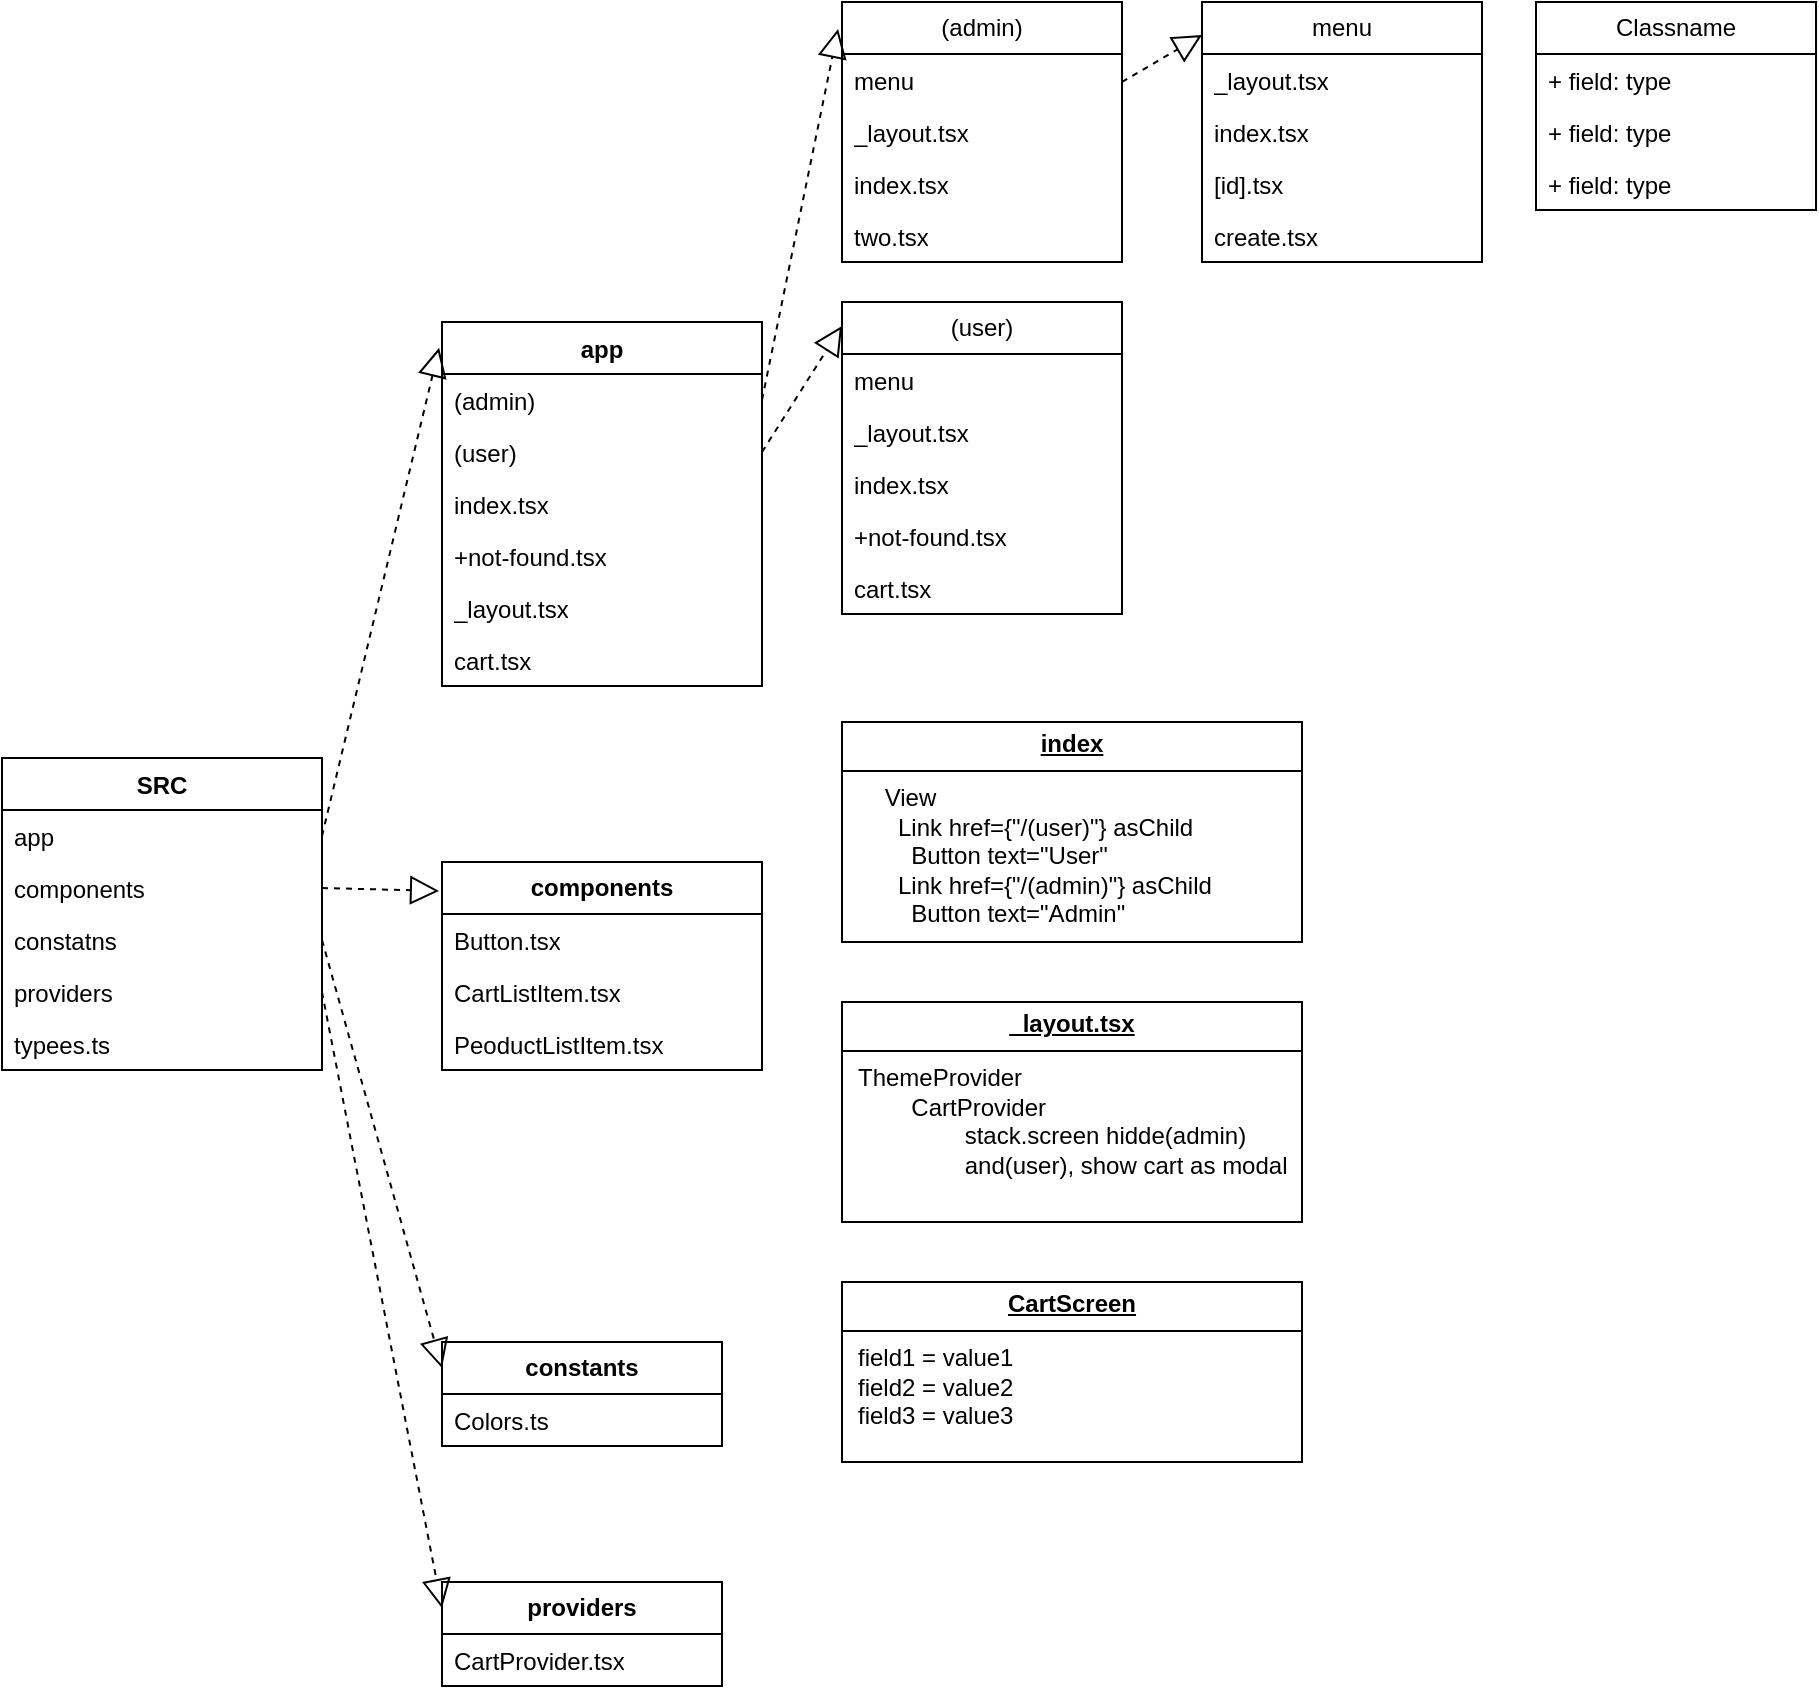 <mxfile version="24.0.4" type="github">
  <diagram id="C5RBs43oDa-KdzZeNtuy" name="Page-1">
    <mxGraphModel dx="369" dy="664" grid="1" gridSize="10" guides="1" tooltips="1" connect="1" arrows="1" fold="1" page="1" pageScale="1" pageWidth="827" pageHeight="1169" math="0" shadow="0">
      <root>
        <mxCell id="WIyWlLk6GJQsqaUBKTNV-0" />
        <mxCell id="WIyWlLk6GJQsqaUBKTNV-1" parent="WIyWlLk6GJQsqaUBKTNV-0" />
        <mxCell id="7DKWtnM72iD58uDvNaHA-1" value="SRC" style="swimlane;fontStyle=1;align=center;verticalAlign=top;childLayout=stackLayout;horizontal=1;startSize=26;horizontalStack=0;resizeParent=1;resizeParentMax=0;resizeLast=0;collapsible=1;marginBottom=0;whiteSpace=wrap;html=1;" vertex="1" parent="WIyWlLk6GJQsqaUBKTNV-1">
          <mxGeometry x="60" y="408" width="160" height="156" as="geometry" />
        </mxCell>
        <mxCell id="7DKWtnM72iD58uDvNaHA-2" value="app" style="text;strokeColor=none;fillColor=none;align=left;verticalAlign=top;spacingLeft=4;spacingRight=4;overflow=hidden;rotatable=0;points=[[0,0.5],[1,0.5]];portConstraint=eastwest;whiteSpace=wrap;html=1;" vertex="1" parent="7DKWtnM72iD58uDvNaHA-1">
          <mxGeometry y="26" width="160" height="26" as="geometry" />
        </mxCell>
        <mxCell id="7DKWtnM72iD58uDvNaHA-4" value="components" style="text;align=left;verticalAlign=top;spacingLeft=4;spacingRight=4;overflow=hidden;rotatable=0;points=[[0,0.5],[1,0.5]];portConstraint=eastwest;whiteSpace=wrap;html=1;" vertex="1" parent="7DKWtnM72iD58uDvNaHA-1">
          <mxGeometry y="52" width="160" height="26" as="geometry" />
        </mxCell>
        <mxCell id="7DKWtnM72iD58uDvNaHA-6" value="constatns&lt;span style=&quot;white-space: pre;&quot;&gt;&#x9;&lt;/span&gt;" style="text;strokeColor=none;fillColor=none;align=left;verticalAlign=top;spacingLeft=4;spacingRight=4;overflow=hidden;rotatable=0;points=[[0,0.5],[1,0.5]];portConstraint=eastwest;whiteSpace=wrap;html=1;" vertex="1" parent="7DKWtnM72iD58uDvNaHA-1">
          <mxGeometry y="78" width="160" height="26" as="geometry" />
        </mxCell>
        <mxCell id="7DKWtnM72iD58uDvNaHA-5" value="providers" style="text;strokeColor=none;fillColor=none;align=left;verticalAlign=top;spacingLeft=4;spacingRight=4;overflow=hidden;rotatable=0;points=[[0,0.5],[1,0.5]];portConstraint=eastwest;whiteSpace=wrap;html=1;" vertex="1" parent="7DKWtnM72iD58uDvNaHA-1">
          <mxGeometry y="104" width="160" height="26" as="geometry" />
        </mxCell>
        <mxCell id="7DKWtnM72iD58uDvNaHA-7" value="typees.ts" style="text;strokeColor=none;fillColor=none;align=left;verticalAlign=top;spacingLeft=4;spacingRight=4;overflow=hidden;rotatable=0;points=[[0,0.5],[1,0.5]];portConstraint=eastwest;whiteSpace=wrap;html=1;" vertex="1" parent="7DKWtnM72iD58uDvNaHA-1">
          <mxGeometry y="130" width="160" height="26" as="geometry" />
        </mxCell>
        <mxCell id="7DKWtnM72iD58uDvNaHA-8" value="app" style="swimlane;fontStyle=1;align=center;verticalAlign=top;childLayout=stackLayout;horizontal=1;startSize=26;horizontalStack=0;resizeParent=1;resizeParentMax=0;resizeLast=0;collapsible=1;marginBottom=0;whiteSpace=wrap;html=1;" vertex="1" parent="WIyWlLk6GJQsqaUBKTNV-1">
          <mxGeometry x="280" y="190" width="160" height="182" as="geometry" />
        </mxCell>
        <mxCell id="7DKWtnM72iD58uDvNaHA-9" value="(admin)" style="text;strokeColor=none;fillColor=none;align=left;verticalAlign=top;spacingLeft=4;spacingRight=4;overflow=hidden;rotatable=0;points=[[0,0.5],[1,0.5]];portConstraint=eastwest;whiteSpace=wrap;html=1;" vertex="1" parent="7DKWtnM72iD58uDvNaHA-8">
          <mxGeometry y="26" width="160" height="26" as="geometry" />
        </mxCell>
        <mxCell id="7DKWtnM72iD58uDvNaHA-11" value="(user)" style="text;strokeColor=none;fillColor=none;align=left;verticalAlign=top;spacingLeft=4;spacingRight=4;overflow=hidden;rotatable=0;points=[[0,0.5],[1,0.5]];portConstraint=eastwest;whiteSpace=wrap;html=1;" vertex="1" parent="7DKWtnM72iD58uDvNaHA-8">
          <mxGeometry y="52" width="160" height="26" as="geometry" />
        </mxCell>
        <mxCell id="7DKWtnM72iD58uDvNaHA-12" value="index.tsx" style="text;strokeColor=none;fillColor=none;align=left;verticalAlign=top;spacingLeft=4;spacingRight=4;overflow=hidden;rotatable=0;points=[[0,0.5],[1,0.5]];portConstraint=eastwest;whiteSpace=wrap;html=1;" vertex="1" parent="7DKWtnM72iD58uDvNaHA-8">
          <mxGeometry y="78" width="160" height="26" as="geometry" />
        </mxCell>
        <mxCell id="7DKWtnM72iD58uDvNaHA-15" value="+not-found.tsx" style="text;strokeColor=none;fillColor=none;align=left;verticalAlign=top;spacingLeft=4;spacingRight=4;overflow=hidden;rotatable=0;points=[[0,0.5],[1,0.5]];portConstraint=eastwest;whiteSpace=wrap;html=1;" vertex="1" parent="7DKWtnM72iD58uDvNaHA-8">
          <mxGeometry y="104" width="160" height="26" as="geometry" />
        </mxCell>
        <mxCell id="7DKWtnM72iD58uDvNaHA-14" value="_layout.tsx" style="text;strokeColor=none;fillColor=none;align=left;verticalAlign=top;spacingLeft=4;spacingRight=4;overflow=hidden;rotatable=0;points=[[0,0.5],[1,0.5]];portConstraint=eastwest;whiteSpace=wrap;html=1;" vertex="1" parent="7DKWtnM72iD58uDvNaHA-8">
          <mxGeometry y="130" width="160" height="26" as="geometry" />
        </mxCell>
        <mxCell id="7DKWtnM72iD58uDvNaHA-13" value="cart.tsx" style="text;strokeColor=none;fillColor=none;align=left;verticalAlign=top;spacingLeft=4;spacingRight=4;overflow=hidden;rotatable=0;points=[[0,0.5],[1,0.5]];portConstraint=eastwest;whiteSpace=wrap;html=1;" vertex="1" parent="7DKWtnM72iD58uDvNaHA-8">
          <mxGeometry y="156" width="160" height="26" as="geometry" />
        </mxCell>
        <mxCell id="7DKWtnM72iD58uDvNaHA-20" value="&lt;b&gt;components&lt;/b&gt;" style="swimlane;fontStyle=0;childLayout=stackLayout;horizontal=1;startSize=26;fillColor=none;horizontalStack=0;resizeParent=1;resizeParentMax=0;resizeLast=0;collapsible=1;marginBottom=0;whiteSpace=wrap;html=1;" vertex="1" parent="WIyWlLk6GJQsqaUBKTNV-1">
          <mxGeometry x="280" y="460" width="160" height="104" as="geometry" />
        </mxCell>
        <mxCell id="7DKWtnM72iD58uDvNaHA-21" value="Button.tsx" style="text;strokeColor=none;fillColor=none;align=left;verticalAlign=top;spacingLeft=4;spacingRight=4;overflow=hidden;rotatable=0;points=[[0,0.5],[1,0.5]];portConstraint=eastwest;whiteSpace=wrap;html=1;" vertex="1" parent="7DKWtnM72iD58uDvNaHA-20">
          <mxGeometry y="26" width="160" height="26" as="geometry" />
        </mxCell>
        <mxCell id="7DKWtnM72iD58uDvNaHA-22" value="CartListItem.tsx" style="text;strokeColor=none;fillColor=none;align=left;verticalAlign=top;spacingLeft=4;spacingRight=4;overflow=hidden;rotatable=0;points=[[0,0.5],[1,0.5]];portConstraint=eastwest;whiteSpace=wrap;html=1;" vertex="1" parent="7DKWtnM72iD58uDvNaHA-20">
          <mxGeometry y="52" width="160" height="26" as="geometry" />
        </mxCell>
        <mxCell id="7DKWtnM72iD58uDvNaHA-23" value="PeoductListItem.tsx" style="text;strokeColor=none;fillColor=none;align=left;verticalAlign=top;spacingLeft=4;spacingRight=4;overflow=hidden;rotatable=0;points=[[0,0.5],[1,0.5]];portConstraint=eastwest;whiteSpace=wrap;html=1;" vertex="1" parent="7DKWtnM72iD58uDvNaHA-20">
          <mxGeometry y="78" width="160" height="26" as="geometry" />
        </mxCell>
        <mxCell id="7DKWtnM72iD58uDvNaHA-24" value="&lt;b&gt;constants&lt;/b&gt;" style="swimlane;fontStyle=0;childLayout=stackLayout;horizontal=1;startSize=26;fillColor=none;horizontalStack=0;resizeParent=1;resizeParentMax=0;resizeLast=0;collapsible=1;marginBottom=0;whiteSpace=wrap;html=1;" vertex="1" parent="WIyWlLk6GJQsqaUBKTNV-1">
          <mxGeometry x="280" y="700" width="140" height="52" as="geometry" />
        </mxCell>
        <mxCell id="7DKWtnM72iD58uDvNaHA-25" value="Colors.ts" style="text;strokeColor=none;fillColor=none;align=left;verticalAlign=top;spacingLeft=4;spacingRight=4;overflow=hidden;rotatable=0;points=[[0,0.5],[1,0.5]];portConstraint=eastwest;whiteSpace=wrap;html=1;" vertex="1" parent="7DKWtnM72iD58uDvNaHA-24">
          <mxGeometry y="26" width="140" height="26" as="geometry" />
        </mxCell>
        <mxCell id="7DKWtnM72iD58uDvNaHA-28" value="&lt;b&gt;providers&lt;/b&gt;" style="swimlane;fontStyle=0;childLayout=stackLayout;horizontal=1;startSize=26;fillColor=none;horizontalStack=0;resizeParent=1;resizeParentMax=0;resizeLast=0;collapsible=1;marginBottom=0;whiteSpace=wrap;html=1;" vertex="1" parent="WIyWlLk6GJQsqaUBKTNV-1">
          <mxGeometry x="280" y="820" width="140" height="52" as="geometry" />
        </mxCell>
        <mxCell id="7DKWtnM72iD58uDvNaHA-29" value="CartProvider.tsx" style="text;strokeColor=none;fillColor=none;align=left;verticalAlign=top;spacingLeft=4;spacingRight=4;overflow=hidden;rotatable=0;points=[[0,0.5],[1,0.5]];portConstraint=eastwest;whiteSpace=wrap;html=1;" vertex="1" parent="7DKWtnM72iD58uDvNaHA-28">
          <mxGeometry y="26" width="140" height="26" as="geometry" />
        </mxCell>
        <mxCell id="7DKWtnM72iD58uDvNaHA-33" value="" style="endArrow=block;dashed=1;endFill=0;endSize=12;html=1;rounded=0;entryX=-0.009;entryY=0.071;entryDx=0;entryDy=0;entryPerimeter=0;exitX=1;exitY=0.5;exitDx=0;exitDy=0;" edge="1" parent="WIyWlLk6GJQsqaUBKTNV-1" source="7DKWtnM72iD58uDvNaHA-2" target="7DKWtnM72iD58uDvNaHA-8">
          <mxGeometry width="160" relative="1" as="geometry">
            <mxPoint x="210" y="300" as="sourcePoint" />
            <mxPoint x="260" y="130" as="targetPoint" />
          </mxGeometry>
        </mxCell>
        <mxCell id="7DKWtnM72iD58uDvNaHA-34" value="" style="endArrow=block;dashed=1;endFill=0;endSize=12;html=1;rounded=0;entryX=-0.009;entryY=0.139;entryDx=0;entryDy=0;entryPerimeter=0;exitX=1;exitY=0.5;exitDx=0;exitDy=0;" edge="1" parent="WIyWlLk6GJQsqaUBKTNV-1" source="7DKWtnM72iD58uDvNaHA-4" target="7DKWtnM72iD58uDvNaHA-20">
          <mxGeometry width="160" relative="1" as="geometry">
            <mxPoint x="220" y="310" as="sourcePoint" />
            <mxPoint x="279" y="143" as="targetPoint" />
          </mxGeometry>
        </mxCell>
        <mxCell id="7DKWtnM72iD58uDvNaHA-35" value="" style="endArrow=block;dashed=1;endFill=0;endSize=12;html=1;rounded=0;entryX=0;entryY=0.25;entryDx=0;entryDy=0;exitX=1;exitY=0.5;exitDx=0;exitDy=0;" edge="1" parent="WIyWlLk6GJQsqaUBKTNV-1" source="7DKWtnM72iD58uDvNaHA-6" target="7DKWtnM72iD58uDvNaHA-24">
          <mxGeometry width="160" relative="1" as="geometry">
            <mxPoint x="211" y="350" as="sourcePoint" />
            <mxPoint x="270" y="369" as="targetPoint" />
          </mxGeometry>
        </mxCell>
        <mxCell id="7DKWtnM72iD58uDvNaHA-36" value="" style="endArrow=block;dashed=1;endFill=0;endSize=12;html=1;rounded=0;entryX=0;entryY=0.25;entryDx=0;entryDy=0;exitX=1;exitY=0.5;exitDx=0;exitDy=0;" edge="1" parent="WIyWlLk6GJQsqaUBKTNV-1" source="7DKWtnM72iD58uDvNaHA-5" target="7DKWtnM72iD58uDvNaHA-28">
          <mxGeometry width="160" relative="1" as="geometry">
            <mxPoint x="211" y="380" as="sourcePoint" />
            <mxPoint x="270" y="503" as="targetPoint" />
          </mxGeometry>
        </mxCell>
        <mxCell id="7DKWtnM72iD58uDvNaHA-38" value="(admin)" style="swimlane;fontStyle=0;childLayout=stackLayout;horizontal=1;startSize=26;fillColor=none;horizontalStack=0;resizeParent=1;resizeParentMax=0;resizeLast=0;collapsible=1;marginBottom=0;whiteSpace=wrap;html=1;" vertex="1" parent="WIyWlLk6GJQsqaUBKTNV-1">
          <mxGeometry x="480" y="30" width="140" height="130" as="geometry" />
        </mxCell>
        <mxCell id="7DKWtnM72iD58uDvNaHA-39" value="menu" style="text;strokeColor=none;fillColor=none;align=left;verticalAlign=top;spacingLeft=4;spacingRight=4;overflow=hidden;rotatable=0;points=[[0,0.5],[1,0.5]];portConstraint=eastwest;whiteSpace=wrap;html=1;" vertex="1" parent="7DKWtnM72iD58uDvNaHA-38">
          <mxGeometry y="26" width="140" height="26" as="geometry" />
        </mxCell>
        <mxCell id="7DKWtnM72iD58uDvNaHA-40" value="_layout.tsx&lt;span style=&quot;white-space: pre;&quot;&gt;&#x9;&lt;/span&gt;&lt;span style=&quot;white-space: pre;&quot;&gt;&#x9;&lt;/span&gt;" style="text;strokeColor=none;fillColor=none;align=left;verticalAlign=top;spacingLeft=4;spacingRight=4;overflow=hidden;rotatable=0;points=[[0,0.5],[1,0.5]];portConstraint=eastwest;whiteSpace=wrap;html=1;" vertex="1" parent="7DKWtnM72iD58uDvNaHA-38">
          <mxGeometry y="52" width="140" height="26" as="geometry" />
        </mxCell>
        <mxCell id="7DKWtnM72iD58uDvNaHA-41" value="index.tsx" style="text;strokeColor=none;fillColor=none;align=left;verticalAlign=top;spacingLeft=4;spacingRight=4;overflow=hidden;rotatable=0;points=[[0,0.5],[1,0.5]];portConstraint=eastwest;whiteSpace=wrap;html=1;" vertex="1" parent="7DKWtnM72iD58uDvNaHA-38">
          <mxGeometry y="78" width="140" height="26" as="geometry" />
        </mxCell>
        <mxCell id="7DKWtnM72iD58uDvNaHA-42" value="two.tsx" style="text;strokeColor=none;fillColor=none;align=left;verticalAlign=top;spacingLeft=4;spacingRight=4;overflow=hidden;rotatable=0;points=[[0,0.5],[1,0.5]];portConstraint=eastwest;whiteSpace=wrap;html=1;" vertex="1" parent="7DKWtnM72iD58uDvNaHA-38">
          <mxGeometry y="104" width="140" height="26" as="geometry" />
        </mxCell>
        <mxCell id="7DKWtnM72iD58uDvNaHA-47" value="(user)" style="swimlane;fontStyle=0;childLayout=stackLayout;horizontal=1;startSize=26;fillColor=none;horizontalStack=0;resizeParent=1;resizeParentMax=0;resizeLast=0;collapsible=1;marginBottom=0;whiteSpace=wrap;html=1;" vertex="1" parent="WIyWlLk6GJQsqaUBKTNV-1">
          <mxGeometry x="480" y="180" width="140" height="156" as="geometry" />
        </mxCell>
        <mxCell id="7DKWtnM72iD58uDvNaHA-48" value="menu" style="text;strokeColor=none;fillColor=none;align=left;verticalAlign=top;spacingLeft=4;spacingRight=4;overflow=hidden;rotatable=0;points=[[0,0.5],[1,0.5]];portConstraint=eastwest;whiteSpace=wrap;html=1;" vertex="1" parent="7DKWtnM72iD58uDvNaHA-47">
          <mxGeometry y="26" width="140" height="26" as="geometry" />
        </mxCell>
        <mxCell id="7DKWtnM72iD58uDvNaHA-49" value="_layout.tsx&lt;span style=&quot;white-space: pre;&quot;&gt;&#x9;&lt;/span&gt;&lt;span style=&quot;white-space: pre;&quot;&gt;&#x9;&lt;/span&gt;" style="text;strokeColor=none;fillColor=none;align=left;verticalAlign=top;spacingLeft=4;spacingRight=4;overflow=hidden;rotatable=0;points=[[0,0.5],[1,0.5]];portConstraint=eastwest;whiteSpace=wrap;html=1;" vertex="1" parent="7DKWtnM72iD58uDvNaHA-47">
          <mxGeometry y="52" width="140" height="26" as="geometry" />
        </mxCell>
        <mxCell id="7DKWtnM72iD58uDvNaHA-50" value="index.tsx" style="text;strokeColor=none;fillColor=none;align=left;verticalAlign=top;spacingLeft=4;spacingRight=4;overflow=hidden;rotatable=0;points=[[0,0.5],[1,0.5]];portConstraint=eastwest;whiteSpace=wrap;html=1;" vertex="1" parent="7DKWtnM72iD58uDvNaHA-47">
          <mxGeometry y="78" width="140" height="26" as="geometry" />
        </mxCell>
        <mxCell id="7DKWtnM72iD58uDvNaHA-51" value="+not-found.tsx" style="text;strokeColor=none;fillColor=none;align=left;verticalAlign=top;spacingLeft=4;spacingRight=4;overflow=hidden;rotatable=0;points=[[0,0.5],[1,0.5]];portConstraint=eastwest;whiteSpace=wrap;html=1;" vertex="1" parent="7DKWtnM72iD58uDvNaHA-47">
          <mxGeometry y="104" width="140" height="26" as="geometry" />
        </mxCell>
        <mxCell id="7DKWtnM72iD58uDvNaHA-52" value="cart.tsx" style="text;strokeColor=none;fillColor=none;align=left;verticalAlign=top;spacingLeft=4;spacingRight=4;overflow=hidden;rotatable=0;points=[[0,0.5],[1,0.5]];portConstraint=eastwest;whiteSpace=wrap;html=1;" vertex="1" parent="7DKWtnM72iD58uDvNaHA-47">
          <mxGeometry y="130" width="140" height="26" as="geometry" />
        </mxCell>
        <mxCell id="7DKWtnM72iD58uDvNaHA-53" value="menu" style="swimlane;fontStyle=0;childLayout=stackLayout;horizontal=1;startSize=26;fillColor=none;horizontalStack=0;resizeParent=1;resizeParentMax=0;resizeLast=0;collapsible=1;marginBottom=0;whiteSpace=wrap;html=1;" vertex="1" parent="WIyWlLk6GJQsqaUBKTNV-1">
          <mxGeometry x="660" y="30" width="140" height="130" as="geometry" />
        </mxCell>
        <mxCell id="7DKWtnM72iD58uDvNaHA-54" value="_layout.tsx" style="text;strokeColor=none;fillColor=none;align=left;verticalAlign=top;spacingLeft=4;spacingRight=4;overflow=hidden;rotatable=0;points=[[0,0.5],[1,0.5]];portConstraint=eastwest;whiteSpace=wrap;html=1;" vertex="1" parent="7DKWtnM72iD58uDvNaHA-53">
          <mxGeometry y="26" width="140" height="26" as="geometry" />
        </mxCell>
        <mxCell id="7DKWtnM72iD58uDvNaHA-57" value="index.tsx" style="text;strokeColor=none;fillColor=none;align=left;verticalAlign=top;spacingLeft=4;spacingRight=4;overflow=hidden;rotatable=0;points=[[0,0.5],[1,0.5]];portConstraint=eastwest;whiteSpace=wrap;html=1;" vertex="1" parent="7DKWtnM72iD58uDvNaHA-53">
          <mxGeometry y="52" width="140" height="26" as="geometry" />
        </mxCell>
        <mxCell id="7DKWtnM72iD58uDvNaHA-55" value="[id].tsx" style="text;strokeColor=none;fillColor=none;align=left;verticalAlign=top;spacingLeft=4;spacingRight=4;overflow=hidden;rotatable=0;points=[[0,0.5],[1,0.5]];portConstraint=eastwest;whiteSpace=wrap;html=1;" vertex="1" parent="7DKWtnM72iD58uDvNaHA-53">
          <mxGeometry y="78" width="140" height="26" as="geometry" />
        </mxCell>
        <mxCell id="7DKWtnM72iD58uDvNaHA-56" value="create.tsx" style="text;strokeColor=none;fillColor=none;align=left;verticalAlign=top;spacingLeft=4;spacingRight=4;overflow=hidden;rotatable=0;points=[[0,0.5],[1,0.5]];portConstraint=eastwest;whiteSpace=wrap;html=1;" vertex="1" parent="7DKWtnM72iD58uDvNaHA-53">
          <mxGeometry y="104" width="140" height="26" as="geometry" />
        </mxCell>
        <mxCell id="7DKWtnM72iD58uDvNaHA-58" value="" style="endArrow=block;dashed=1;endFill=0;endSize=12;html=1;rounded=0;entryX=-0.014;entryY=0.104;entryDx=0;entryDy=0;entryPerimeter=0;exitX=1;exitY=0.5;exitDx=0;exitDy=0;" edge="1" parent="WIyWlLk6GJQsqaUBKTNV-1" source="7DKWtnM72iD58uDvNaHA-9" target="7DKWtnM72iD58uDvNaHA-38">
          <mxGeometry width="160" relative="1" as="geometry">
            <mxPoint x="430" y="159" as="sourcePoint" />
            <mxPoint x="590" y="159" as="targetPoint" />
          </mxGeometry>
        </mxCell>
        <mxCell id="7DKWtnM72iD58uDvNaHA-59" value="" style="endArrow=block;dashed=1;endFill=0;endSize=12;html=1;rounded=0;exitX=1;exitY=0.5;exitDx=0;exitDy=0;" edge="1" parent="WIyWlLk6GJQsqaUBKTNV-1" source="7DKWtnM72iD58uDvNaHA-11">
          <mxGeometry width="160" relative="1" as="geometry">
            <mxPoint x="430" y="192" as="sourcePoint" />
            <mxPoint x="480" y="192" as="targetPoint" />
          </mxGeometry>
        </mxCell>
        <mxCell id="7DKWtnM72iD58uDvNaHA-60" value="" style="endArrow=block;dashed=1;endFill=0;endSize=12;html=1;rounded=0;entryX=0;entryY=0.127;entryDx=0;entryDy=0;entryPerimeter=0;" edge="1" parent="WIyWlLk6GJQsqaUBKTNV-1" target="7DKWtnM72iD58uDvNaHA-53">
          <mxGeometry width="160" relative="1" as="geometry">
            <mxPoint x="620" y="70" as="sourcePoint" />
            <mxPoint x="670" y="70" as="targetPoint" />
          </mxGeometry>
        </mxCell>
        <mxCell id="7DKWtnM72iD58uDvNaHA-61" value="Classname" style="swimlane;fontStyle=0;childLayout=stackLayout;horizontal=1;startSize=26;fillColor=none;horizontalStack=0;resizeParent=1;resizeParentMax=0;resizeLast=0;collapsible=1;marginBottom=0;whiteSpace=wrap;html=1;" vertex="1" parent="WIyWlLk6GJQsqaUBKTNV-1">
          <mxGeometry x="827" y="30" width="140" height="104" as="geometry" />
        </mxCell>
        <mxCell id="7DKWtnM72iD58uDvNaHA-62" value="+ field: type" style="text;strokeColor=none;fillColor=none;align=left;verticalAlign=top;spacingLeft=4;spacingRight=4;overflow=hidden;rotatable=0;points=[[0,0.5],[1,0.5]];portConstraint=eastwest;whiteSpace=wrap;html=1;" vertex="1" parent="7DKWtnM72iD58uDvNaHA-61">
          <mxGeometry y="26" width="140" height="26" as="geometry" />
        </mxCell>
        <mxCell id="7DKWtnM72iD58uDvNaHA-63" value="+ field: type" style="text;strokeColor=none;fillColor=none;align=left;verticalAlign=top;spacingLeft=4;spacingRight=4;overflow=hidden;rotatable=0;points=[[0,0.5],[1,0.5]];portConstraint=eastwest;whiteSpace=wrap;html=1;" vertex="1" parent="7DKWtnM72iD58uDvNaHA-61">
          <mxGeometry y="52" width="140" height="26" as="geometry" />
        </mxCell>
        <mxCell id="7DKWtnM72iD58uDvNaHA-64" value="+ field: type" style="text;strokeColor=none;fillColor=none;align=left;verticalAlign=top;spacingLeft=4;spacingRight=4;overflow=hidden;rotatable=0;points=[[0,0.5],[1,0.5]];portConstraint=eastwest;whiteSpace=wrap;html=1;" vertex="1" parent="7DKWtnM72iD58uDvNaHA-61">
          <mxGeometry y="78" width="140" height="26" as="geometry" />
        </mxCell>
        <mxCell id="7DKWtnM72iD58uDvNaHA-70" value="&lt;p style=&quot;margin:0px;margin-top:4px;text-align:center;text-decoration:underline;&quot;&gt;&lt;b&gt;_layout.tsx&lt;/b&gt;&lt;/p&gt;&lt;hr size=&quot;1&quot; style=&quot;border-style:solid;&quot;&gt;&lt;p style=&quot;margin:0px;margin-left:8px;&quot;&gt;ThemeProvider&lt;/p&gt;&lt;p style=&quot;margin:0px;margin-left:8px;&quot;&gt;&lt;span style=&quot;white-space: pre;&quot;&gt;&#x9;&lt;/span&gt;CartProvider&lt;br&gt;&lt;/p&gt;&lt;p style=&quot;margin:0px;margin-left:8px;&quot;&gt;&lt;span style=&quot;white-space: pre;&quot;&gt;&#x9;&lt;/span&gt;&lt;span style=&quot;white-space: pre;&quot;&gt;&#x9;&lt;/span&gt;stack.screen hidde(admin)&amp;nbsp; &lt;span style=&quot;white-space: pre;&quot;&gt;&#x9;&lt;/span&gt;&lt;span style=&quot;white-space: pre;&quot;&gt;&#x9;&lt;/span&gt;and(user), show cart as modal&lt;br&gt;&lt;/p&gt;&lt;p style=&quot;margin:0px;margin-left:8px;&quot;&gt;&lt;br&gt;&lt;/p&gt;" style="verticalAlign=top;align=left;overflow=fill;html=1;whiteSpace=wrap;" vertex="1" parent="WIyWlLk6GJQsqaUBKTNV-1">
          <mxGeometry x="480" y="530" width="230" height="110" as="geometry" />
        </mxCell>
        <mxCell id="7DKWtnM72iD58uDvNaHA-71" value="&lt;p style=&quot;margin:0px;margin-top:4px;text-align:center;text-decoration:underline;&quot;&gt;&lt;b&gt;index&lt;/b&gt;&lt;/p&gt;&lt;hr size=&quot;1&quot; style=&quot;border-style:solid;&quot;&gt;&lt;p style=&quot;margin:0px;margin-left:8px;&quot;&gt;&amp;nbsp; &amp;nbsp; View&lt;/p&gt;&lt;p style=&quot;margin:0px;margin-left:8px;&quot;&gt;&amp;nbsp; &amp;nbsp; &amp;nbsp; Link href={&quot;/(user)&quot;} asChild&lt;/p&gt;&lt;p style=&quot;margin:0px;margin-left:8px;&quot;&gt;&amp;nbsp; &amp;nbsp; &amp;nbsp; &amp;nbsp; Button text=&quot;User&quot;&amp;nbsp;&lt;/p&gt;&lt;p style=&quot;margin:0px;margin-left:8px;&quot;&gt;&lt;span style=&quot;background-color: initial;&quot;&gt;&amp;nbsp; &amp;nbsp; &amp;nbsp; Link href={&quot;/(admin)&quot;} asChild&lt;/span&gt;&lt;br&gt;&lt;/p&gt;&lt;p style=&quot;margin:0px;margin-left:8px;&quot;&gt;&amp;nbsp; &amp;nbsp; &amp;nbsp; &amp;nbsp; Button text=&quot;Admin&quot;&lt;/p&gt;&lt;p style=&quot;margin:0px;margin-left:8px;&quot;&gt;&lt;br&gt;&lt;/p&gt;" style="verticalAlign=top;align=left;overflow=fill;html=1;whiteSpace=wrap;" vertex="1" parent="WIyWlLk6GJQsqaUBKTNV-1">
          <mxGeometry x="480" y="390" width="230" height="110" as="geometry" />
        </mxCell>
        <mxCell id="7DKWtnM72iD58uDvNaHA-72" value="&lt;p style=&quot;margin:0px;margin-top:4px;text-align:center;text-decoration:underline;&quot;&gt;&lt;b&gt;CartScreen&lt;/b&gt;&lt;/p&gt;&lt;hr size=&quot;1&quot; style=&quot;border-style:solid;&quot;&gt;&lt;p style=&quot;margin:0px;margin-left:8px;&quot;&gt;field1 = value1&lt;br&gt;field2 = value2&lt;br&gt;field3 = value3&lt;/p&gt;" style="verticalAlign=top;align=left;overflow=fill;html=1;whiteSpace=wrap;" vertex="1" parent="WIyWlLk6GJQsqaUBKTNV-1">
          <mxGeometry x="480" y="670" width="230" height="90" as="geometry" />
        </mxCell>
      </root>
    </mxGraphModel>
  </diagram>
</mxfile>

